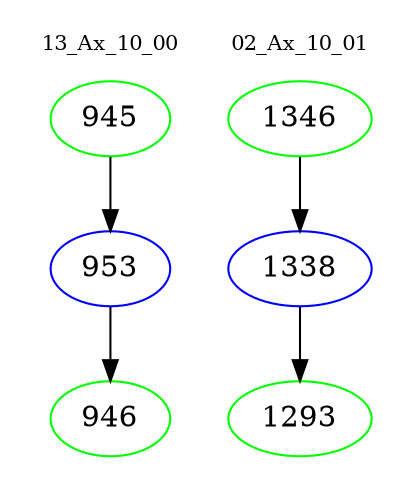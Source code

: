 digraph{
subgraph cluster_0 {
color = white
label = "13_Ax_10_00";
fontsize=10;
T0_945 [label="945", color="green"]
T0_945 -> T0_953 [color="black"]
T0_953 [label="953", color="blue"]
T0_953 -> T0_946 [color="black"]
T0_946 [label="946", color="green"]
}
subgraph cluster_1 {
color = white
label = "02_Ax_10_01";
fontsize=10;
T1_1346 [label="1346", color="green"]
T1_1346 -> T1_1338 [color="black"]
T1_1338 [label="1338", color="blue"]
T1_1338 -> T1_1293 [color="black"]
T1_1293 [label="1293", color="green"]
}
}
